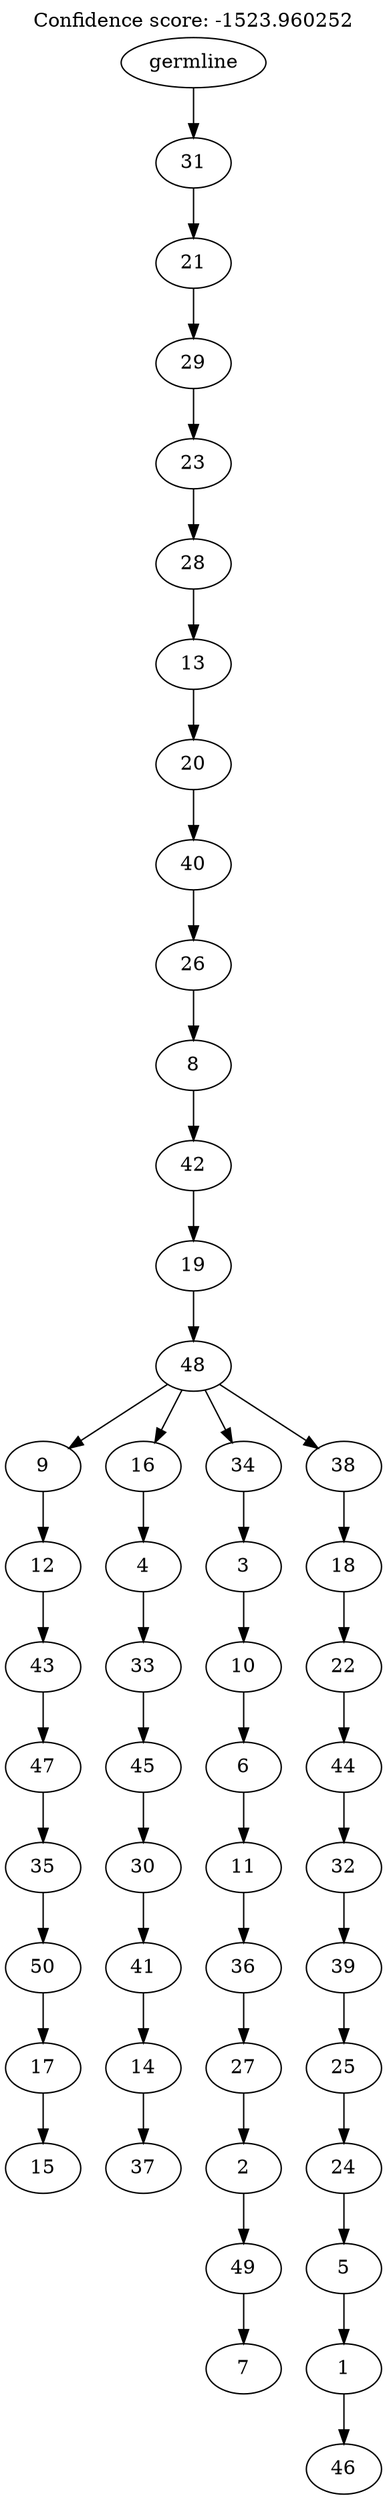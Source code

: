 digraph g {
	"49" -> "50";
	"50" [label="15"];
	"48" -> "49";
	"49" [label="17"];
	"47" -> "48";
	"48" [label="50"];
	"46" -> "47";
	"47" [label="35"];
	"45" -> "46";
	"46" [label="47"];
	"44" -> "45";
	"45" [label="43"];
	"43" -> "44";
	"44" [label="12"];
	"41" -> "42";
	"42" [label="37"];
	"40" -> "41";
	"41" [label="14"];
	"39" -> "40";
	"40" [label="41"];
	"38" -> "39";
	"39" [label="30"];
	"37" -> "38";
	"38" [label="45"];
	"36" -> "37";
	"37" [label="33"];
	"35" -> "36";
	"36" [label="4"];
	"33" -> "34";
	"34" [label="7"];
	"32" -> "33";
	"33" [label="49"];
	"31" -> "32";
	"32" [label="2"];
	"30" -> "31";
	"31" [label="27"];
	"29" -> "30";
	"30" [label="36"];
	"28" -> "29";
	"29" [label="11"];
	"27" -> "28";
	"28" [label="6"];
	"26" -> "27";
	"27" [label="10"];
	"25" -> "26";
	"26" [label="3"];
	"23" -> "24";
	"24" [label="46"];
	"22" -> "23";
	"23" [label="1"];
	"21" -> "22";
	"22" [label="5"];
	"20" -> "21";
	"21" [label="24"];
	"19" -> "20";
	"20" [label="25"];
	"18" -> "19";
	"19" [label="39"];
	"17" -> "18";
	"18" [label="32"];
	"16" -> "17";
	"17" [label="44"];
	"15" -> "16";
	"16" [label="22"];
	"14" -> "15";
	"15" [label="18"];
	"13" -> "14";
	"14" [label="38"];
	"13" -> "25";
	"25" [label="34"];
	"13" -> "35";
	"35" [label="16"];
	"13" -> "43";
	"43" [label="9"];
	"12" -> "13";
	"13" [label="48"];
	"11" -> "12";
	"12" [label="19"];
	"10" -> "11";
	"11" [label="42"];
	"9" -> "10";
	"10" [label="8"];
	"8" -> "9";
	"9" [label="26"];
	"7" -> "8";
	"8" [label="40"];
	"6" -> "7";
	"7" [label="20"];
	"5" -> "6";
	"6" [label="13"];
	"4" -> "5";
	"5" [label="28"];
	"3" -> "4";
	"4" [label="23"];
	"2" -> "3";
	"3" [label="29"];
	"1" -> "2";
	"2" [label="21"];
	"0" -> "1";
	"1" [label="31"];
	"0" [label="germline"];
	labelloc="t";
	label="Confidence score: -1523.960252";
}
